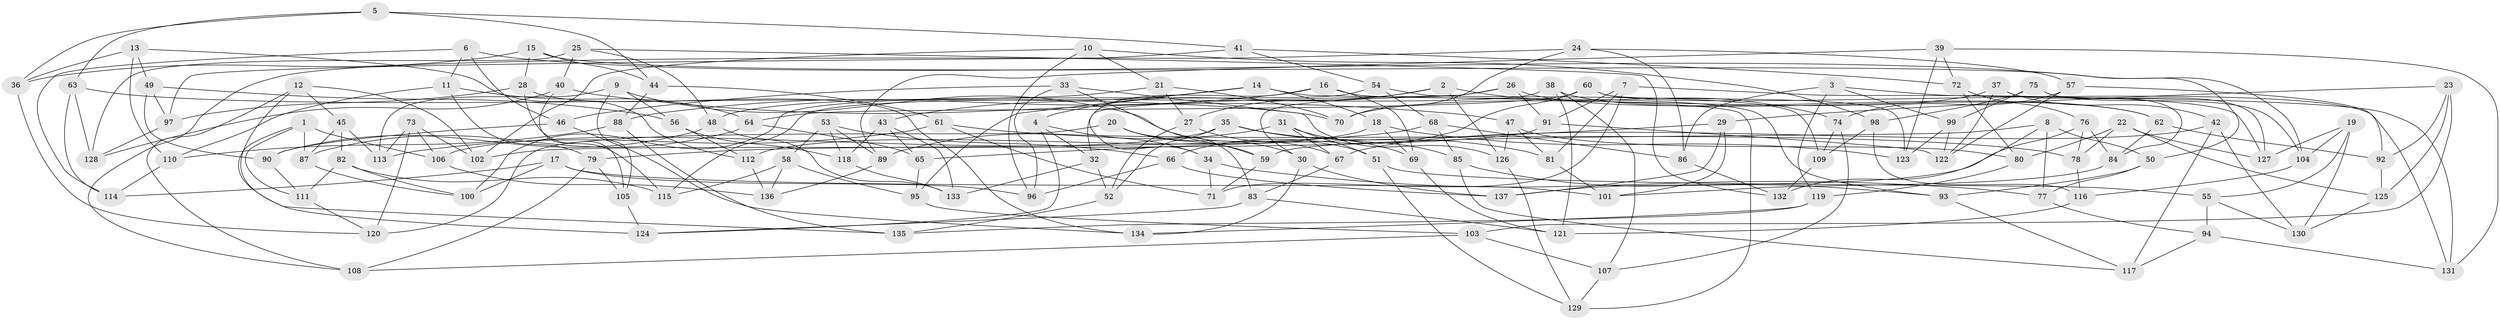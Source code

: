 // coarse degree distribution, {6: 0.4939759036144578, 4: 0.3132530120481928, 5: 0.1566265060240964, 3: 0.03614457831325301}
// Generated by graph-tools (version 1.1) at 2025/52/02/27/25 19:52:27]
// undirected, 137 vertices, 274 edges
graph export_dot {
graph [start="1"]
  node [color=gray90,style=filled];
  1;
  2;
  3;
  4;
  5;
  6;
  7;
  8;
  9;
  10;
  11;
  12;
  13;
  14;
  15;
  16;
  17;
  18;
  19;
  20;
  21;
  22;
  23;
  24;
  25;
  26;
  27;
  28;
  29;
  30;
  31;
  32;
  33;
  34;
  35;
  36;
  37;
  38;
  39;
  40;
  41;
  42;
  43;
  44;
  45;
  46;
  47;
  48;
  49;
  50;
  51;
  52;
  53;
  54;
  55;
  56;
  57;
  58;
  59;
  60;
  61;
  62;
  63;
  64;
  65;
  66;
  67;
  68;
  69;
  70;
  71;
  72;
  73;
  74;
  75;
  76;
  77;
  78;
  79;
  80;
  81;
  82;
  83;
  84;
  85;
  86;
  87;
  88;
  89;
  90;
  91;
  92;
  93;
  94;
  95;
  96;
  97;
  98;
  99;
  100;
  101;
  102;
  103;
  104;
  105;
  106;
  107;
  108;
  109;
  110;
  111;
  112;
  113;
  114;
  115;
  116;
  117;
  118;
  119;
  120;
  121;
  122;
  123;
  124;
  125;
  126;
  127;
  128;
  129;
  130;
  131;
  132;
  133;
  134;
  135;
  136;
  137;
  1 -- 111;
  1 -- 87;
  1 -- 124;
  1 -- 106;
  2 -- 126;
  2 -- 27;
  2 -- 74;
  2 -- 4;
  3 -- 119;
  3 -- 86;
  3 -- 99;
  3 -- 131;
  4 -- 32;
  4 -- 34;
  4 -- 124;
  5 -- 41;
  5 -- 63;
  5 -- 36;
  5 -- 44;
  6 -- 104;
  6 -- 114;
  6 -- 11;
  6 -- 46;
  7 -- 71;
  7 -- 81;
  7 -- 91;
  7 -- 127;
  8 -- 59;
  8 -- 132;
  8 -- 50;
  8 -- 77;
  9 -- 105;
  9 -- 56;
  9 -- 113;
  9 -- 67;
  10 -- 21;
  10 -- 96;
  10 -- 102;
  10 -- 98;
  11 -- 79;
  11 -- 64;
  11 -- 110;
  12 -- 45;
  12 -- 102;
  12 -- 135;
  12 -- 108;
  13 -- 49;
  13 -- 110;
  13 -- 36;
  13 -- 112;
  14 -- 18;
  14 -- 129;
  14 -- 43;
  14 -- 95;
  15 -- 44;
  15 -- 36;
  15 -- 50;
  15 -- 28;
  16 -- 88;
  16 -- 69;
  16 -- 93;
  16 -- 34;
  17 -- 114;
  17 -- 96;
  17 -- 101;
  17 -- 100;
  18 -- 69;
  18 -- 123;
  18 -- 112;
  19 -- 130;
  19 -- 55;
  19 -- 127;
  19 -- 104;
  20 -- 30;
  20 -- 59;
  20 -- 83;
  20 -- 120;
  21 -- 48;
  21 -- 70;
  21 -- 27;
  22 -- 80;
  22 -- 78;
  22 -- 125;
  22 -- 127;
  23 -- 125;
  23 -- 29;
  23 -- 103;
  23 -- 92;
  24 -- 86;
  24 -- 108;
  24 -- 57;
  24 -- 70;
  25 -- 132;
  25 -- 128;
  25 -- 40;
  25 -- 48;
  26 -- 30;
  26 -- 62;
  26 -- 91;
  26 -- 32;
  27 -- 52;
  27 -- 51;
  28 -- 97;
  28 -- 134;
  28 -- 115;
  29 -- 65;
  29 -- 101;
  29 -- 137;
  30 -- 134;
  30 -- 137;
  31 -- 89;
  31 -- 67;
  31 -- 85;
  31 -- 51;
  32 -- 133;
  32 -- 52;
  33 -- 96;
  33 -- 46;
  33 -- 126;
  33 -- 59;
  34 -- 77;
  34 -- 71;
  35 -- 69;
  35 -- 52;
  35 -- 106;
  35 -- 81;
  36 -- 120;
  37 -- 122;
  37 -- 42;
  37 -- 84;
  37 -- 70;
  38 -- 107;
  38 -- 121;
  38 -- 62;
  38 -- 115;
  39 -- 123;
  39 -- 131;
  39 -- 72;
  39 -- 89;
  40 -- 128;
  40 -- 47;
  40 -- 105;
  41 -- 97;
  41 -- 54;
  41 -- 72;
  42 -- 130;
  42 -- 67;
  42 -- 117;
  43 -- 65;
  43 -- 133;
  43 -- 118;
  44 -- 61;
  44 -- 88;
  45 -- 87;
  45 -- 82;
  45 -- 113;
  46 -- 134;
  46 -- 90;
  47 -- 80;
  47 -- 126;
  47 -- 81;
  48 -- 90;
  48 -- 133;
  49 -- 56;
  49 -- 97;
  49 -- 90;
  50 -- 93;
  50 -- 77;
  51 -- 129;
  51 -- 55;
  52 -- 135;
  53 -- 66;
  53 -- 58;
  53 -- 118;
  53 -- 89;
  54 -- 109;
  54 -- 100;
  54 -- 68;
  55 -- 130;
  55 -- 94;
  56 -- 112;
  56 -- 118;
  57 -- 122;
  57 -- 92;
  57 -- 74;
  58 -- 115;
  58 -- 136;
  58 -- 95;
  59 -- 71;
  60 -- 64;
  60 -- 131;
  60 -- 123;
  60 -- 66;
  61 -- 78;
  61 -- 71;
  61 -- 113;
  62 -- 92;
  62 -- 84;
  63 -- 114;
  63 -- 70;
  63 -- 128;
  64 -- 87;
  64 -- 65;
  65 -- 95;
  66 -- 137;
  66 -- 96;
  67 -- 83;
  68 -- 86;
  68 -- 85;
  68 -- 79;
  69 -- 121;
  72 -- 76;
  72 -- 80;
  73 -- 113;
  73 -- 106;
  73 -- 120;
  73 -- 102;
  74 -- 107;
  74 -- 109;
  75 -- 99;
  75 -- 104;
  75 -- 127;
  75 -- 98;
  76 -- 137;
  76 -- 84;
  76 -- 78;
  77 -- 94;
  78 -- 116;
  79 -- 105;
  79 -- 108;
  80 -- 119;
  81 -- 101;
  82 -- 115;
  82 -- 100;
  82 -- 111;
  83 -- 124;
  83 -- 121;
  84 -- 101;
  85 -- 117;
  85 -- 93;
  86 -- 132;
  87 -- 100;
  88 -- 110;
  88 -- 135;
  89 -- 136;
  90 -- 111;
  91 -- 102;
  91 -- 122;
  92 -- 125;
  93 -- 117;
  94 -- 117;
  94 -- 131;
  95 -- 103;
  97 -- 128;
  98 -- 116;
  98 -- 109;
  99 -- 123;
  99 -- 122;
  103 -- 107;
  103 -- 108;
  104 -- 116;
  105 -- 124;
  106 -- 136;
  107 -- 129;
  109 -- 132;
  110 -- 114;
  111 -- 120;
  112 -- 136;
  116 -- 121;
  118 -- 133;
  119 -- 135;
  119 -- 134;
  125 -- 130;
  126 -- 129;
}
